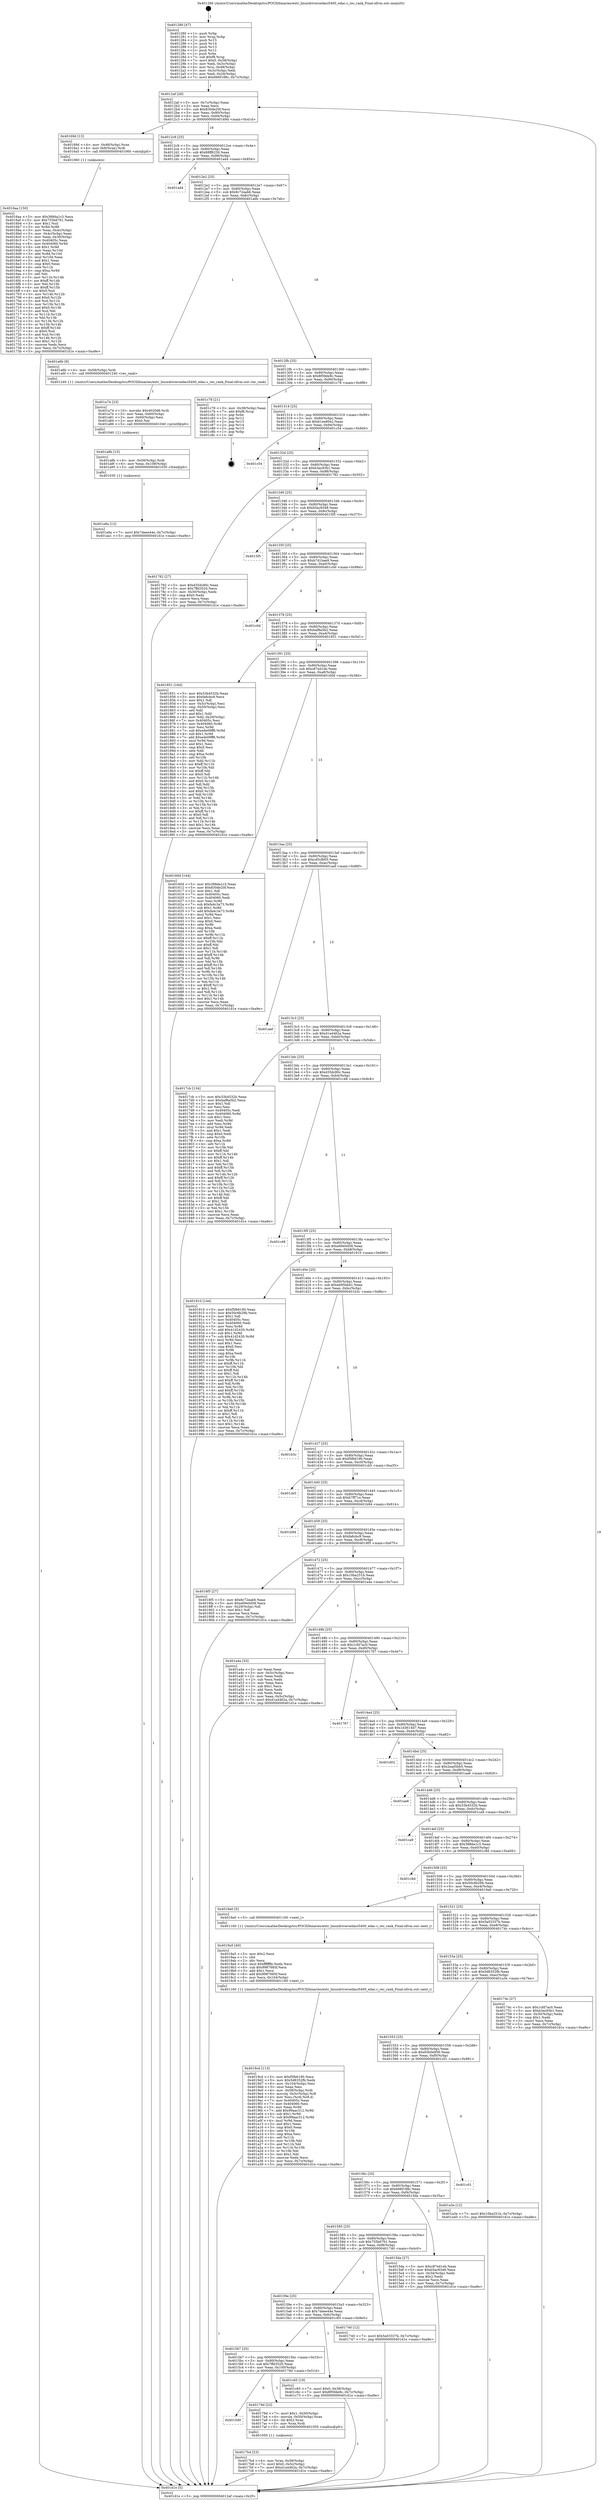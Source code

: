 digraph "0x401280" {
  label = "0x401280 (/mnt/c/Users/mathe/Desktop/tcc/POCII/binaries/extr_linuxdriversedaci5400_edac.c_rec_rank_Final-ollvm.out::main(0))"
  labelloc = "t"
  node[shape=record]

  Entry [label="",width=0.3,height=0.3,shape=circle,fillcolor=black,style=filled]
  "0x4012af" [label="{
     0x4012af [26]\l
     | [instrs]\l
     &nbsp;&nbsp;0x4012af \<+3\>: mov -0x7c(%rbp),%eax\l
     &nbsp;&nbsp;0x4012b2 \<+2\>: mov %eax,%ecx\l
     &nbsp;&nbsp;0x4012b4 \<+6\>: sub $0x830de20f,%ecx\l
     &nbsp;&nbsp;0x4012ba \<+3\>: mov %eax,-0x80(%rbp)\l
     &nbsp;&nbsp;0x4012bd \<+6\>: mov %ecx,-0x84(%rbp)\l
     &nbsp;&nbsp;0x4012c3 \<+6\>: je 000000000040169d \<main+0x41d\>\l
  }"]
  "0x40169d" [label="{
     0x40169d [13]\l
     | [instrs]\l
     &nbsp;&nbsp;0x40169d \<+4\>: mov -0x48(%rbp),%rax\l
     &nbsp;&nbsp;0x4016a1 \<+4\>: mov 0x8(%rax),%rdi\l
     &nbsp;&nbsp;0x4016a5 \<+5\>: call 0000000000401060 \<atoi@plt\>\l
     | [calls]\l
     &nbsp;&nbsp;0x401060 \{1\} (unknown)\l
  }"]
  "0x4012c9" [label="{
     0x4012c9 [25]\l
     | [instrs]\l
     &nbsp;&nbsp;0x4012c9 \<+5\>: jmp 00000000004012ce \<main+0x4e\>\l
     &nbsp;&nbsp;0x4012ce \<+3\>: mov -0x80(%rbp),%eax\l
     &nbsp;&nbsp;0x4012d1 \<+5\>: sub $0x88ff6230,%eax\l
     &nbsp;&nbsp;0x4012d6 \<+6\>: mov %eax,-0x88(%rbp)\l
     &nbsp;&nbsp;0x4012dc \<+6\>: je 0000000000401ad4 \<main+0x854\>\l
  }"]
  Exit [label="",width=0.3,height=0.3,shape=circle,fillcolor=black,style=filled,peripheries=2]
  "0x401ad4" [label="{
     0x401ad4\l
  }", style=dashed]
  "0x4012e2" [label="{
     0x4012e2 [25]\l
     | [instrs]\l
     &nbsp;&nbsp;0x4012e2 \<+5\>: jmp 00000000004012e7 \<main+0x67\>\l
     &nbsp;&nbsp;0x4012e7 \<+3\>: mov -0x80(%rbp),%eax\l
     &nbsp;&nbsp;0x4012ea \<+5\>: sub $0x8c72eab6,%eax\l
     &nbsp;&nbsp;0x4012ef \<+6\>: mov %eax,-0x8c(%rbp)\l
     &nbsp;&nbsp;0x4012f5 \<+6\>: je 0000000000401a6b \<main+0x7eb\>\l
  }"]
  "0x401a9a" [label="{
     0x401a9a [12]\l
     | [instrs]\l
     &nbsp;&nbsp;0x401a9a \<+7\>: movl $0x7deee44e,-0x7c(%rbp)\l
     &nbsp;&nbsp;0x401aa1 \<+5\>: jmp 0000000000401d1e \<main+0xa9e\>\l
  }"]
  "0x401a6b" [label="{
     0x401a6b [9]\l
     | [instrs]\l
     &nbsp;&nbsp;0x401a6b \<+4\>: mov -0x58(%rbp),%rdi\l
     &nbsp;&nbsp;0x401a6f \<+5\>: call 0000000000401240 \<rec_rank\>\l
     | [calls]\l
     &nbsp;&nbsp;0x401240 \{1\} (/mnt/c/Users/mathe/Desktop/tcc/POCII/binaries/extr_linuxdriversedaci5400_edac.c_rec_rank_Final-ollvm.out::rec_rank)\l
  }"]
  "0x4012fb" [label="{
     0x4012fb [25]\l
     | [instrs]\l
     &nbsp;&nbsp;0x4012fb \<+5\>: jmp 0000000000401300 \<main+0x80\>\l
     &nbsp;&nbsp;0x401300 \<+3\>: mov -0x80(%rbp),%eax\l
     &nbsp;&nbsp;0x401303 \<+5\>: sub $0x8f59de9c,%eax\l
     &nbsp;&nbsp;0x401308 \<+6\>: mov %eax,-0x90(%rbp)\l
     &nbsp;&nbsp;0x40130e \<+6\>: je 0000000000401c78 \<main+0x9f8\>\l
  }"]
  "0x401a8b" [label="{
     0x401a8b [15]\l
     | [instrs]\l
     &nbsp;&nbsp;0x401a8b \<+4\>: mov -0x58(%rbp),%rdi\l
     &nbsp;&nbsp;0x401a8f \<+6\>: mov %eax,-0x108(%rbp)\l
     &nbsp;&nbsp;0x401a95 \<+5\>: call 0000000000401030 \<free@plt\>\l
     | [calls]\l
     &nbsp;&nbsp;0x401030 \{1\} (unknown)\l
  }"]
  "0x401c78" [label="{
     0x401c78 [21]\l
     | [instrs]\l
     &nbsp;&nbsp;0x401c78 \<+3\>: mov -0x38(%rbp),%eax\l
     &nbsp;&nbsp;0x401c7b \<+7\>: add $0xf8,%rsp\l
     &nbsp;&nbsp;0x401c82 \<+1\>: pop %rbx\l
     &nbsp;&nbsp;0x401c83 \<+2\>: pop %r12\l
     &nbsp;&nbsp;0x401c85 \<+2\>: pop %r13\l
     &nbsp;&nbsp;0x401c87 \<+2\>: pop %r14\l
     &nbsp;&nbsp;0x401c89 \<+2\>: pop %r15\l
     &nbsp;&nbsp;0x401c8b \<+1\>: pop %rbp\l
     &nbsp;&nbsp;0x401c8c \<+1\>: ret\l
  }"]
  "0x401314" [label="{
     0x401314 [25]\l
     | [instrs]\l
     &nbsp;&nbsp;0x401314 \<+5\>: jmp 0000000000401319 \<main+0x99\>\l
     &nbsp;&nbsp;0x401319 \<+3\>: mov -0x80(%rbp),%eax\l
     &nbsp;&nbsp;0x40131c \<+5\>: sub $0xb1ee80e2,%eax\l
     &nbsp;&nbsp;0x401321 \<+6\>: mov %eax,-0x94(%rbp)\l
     &nbsp;&nbsp;0x401327 \<+6\>: je 0000000000401c54 \<main+0x9d4\>\l
  }"]
  "0x401a74" [label="{
     0x401a74 [23]\l
     | [instrs]\l
     &nbsp;&nbsp;0x401a74 \<+10\>: movabs $0x4020d6,%rdi\l
     &nbsp;&nbsp;0x401a7e \<+3\>: mov %eax,-0x60(%rbp)\l
     &nbsp;&nbsp;0x401a81 \<+3\>: mov -0x60(%rbp),%esi\l
     &nbsp;&nbsp;0x401a84 \<+2\>: mov $0x0,%al\l
     &nbsp;&nbsp;0x401a86 \<+5\>: call 0000000000401040 \<printf@plt\>\l
     | [calls]\l
     &nbsp;&nbsp;0x401040 \{1\} (unknown)\l
  }"]
  "0x401c54" [label="{
     0x401c54\l
  }", style=dashed]
  "0x40132d" [label="{
     0x40132d [25]\l
     | [instrs]\l
     &nbsp;&nbsp;0x40132d \<+5\>: jmp 0000000000401332 \<main+0xb2\>\l
     &nbsp;&nbsp;0x401332 \<+3\>: mov -0x80(%rbp),%eax\l
     &nbsp;&nbsp;0x401335 \<+5\>: sub $0xb3ac93b1,%eax\l
     &nbsp;&nbsp;0x40133a \<+6\>: mov %eax,-0x98(%rbp)\l
     &nbsp;&nbsp;0x401340 \<+6\>: je 0000000000401782 \<main+0x502\>\l
  }"]
  "0x4019cd" [label="{
     0x4019cd [113]\l
     | [instrs]\l
     &nbsp;&nbsp;0x4019cd \<+5\>: mov $0xf5fb6190,%ecx\l
     &nbsp;&nbsp;0x4019d2 \<+5\>: mov $0x5d8352fb,%edx\l
     &nbsp;&nbsp;0x4019d7 \<+6\>: mov -0x104(%rbp),%esi\l
     &nbsp;&nbsp;0x4019dd \<+3\>: imul %eax,%esi\l
     &nbsp;&nbsp;0x4019e0 \<+4\>: mov -0x58(%rbp),%rdi\l
     &nbsp;&nbsp;0x4019e4 \<+4\>: movslq -0x5c(%rbp),%r8\l
     &nbsp;&nbsp;0x4019e8 \<+4\>: mov %esi,(%rdi,%r8,4)\l
     &nbsp;&nbsp;0x4019ec \<+7\>: mov 0x40405c,%eax\l
     &nbsp;&nbsp;0x4019f3 \<+7\>: mov 0x404060,%esi\l
     &nbsp;&nbsp;0x4019fa \<+3\>: mov %eax,%r9d\l
     &nbsp;&nbsp;0x4019fd \<+7\>: add $0x99aac312,%r9d\l
     &nbsp;&nbsp;0x401a04 \<+4\>: sub $0x1,%r9d\l
     &nbsp;&nbsp;0x401a08 \<+7\>: sub $0x99aac312,%r9d\l
     &nbsp;&nbsp;0x401a0f \<+4\>: imul %r9d,%eax\l
     &nbsp;&nbsp;0x401a13 \<+3\>: and $0x1,%eax\l
     &nbsp;&nbsp;0x401a16 \<+3\>: cmp $0x0,%eax\l
     &nbsp;&nbsp;0x401a19 \<+4\>: sete %r10b\l
     &nbsp;&nbsp;0x401a1d \<+3\>: cmp $0xa,%esi\l
     &nbsp;&nbsp;0x401a20 \<+4\>: setl %r11b\l
     &nbsp;&nbsp;0x401a24 \<+3\>: mov %r10b,%bl\l
     &nbsp;&nbsp;0x401a27 \<+3\>: and %r11b,%bl\l
     &nbsp;&nbsp;0x401a2a \<+3\>: xor %r11b,%r10b\l
     &nbsp;&nbsp;0x401a2d \<+3\>: or %r10b,%bl\l
     &nbsp;&nbsp;0x401a30 \<+3\>: test $0x1,%bl\l
     &nbsp;&nbsp;0x401a33 \<+3\>: cmovne %edx,%ecx\l
     &nbsp;&nbsp;0x401a36 \<+3\>: mov %ecx,-0x7c(%rbp)\l
     &nbsp;&nbsp;0x401a39 \<+5\>: jmp 0000000000401d1e \<main+0xa9e\>\l
  }"]
  "0x401782" [label="{
     0x401782 [27]\l
     | [instrs]\l
     &nbsp;&nbsp;0x401782 \<+5\>: mov $0xd35dc80c,%eax\l
     &nbsp;&nbsp;0x401787 \<+5\>: mov $0x7ffd3520,%ecx\l
     &nbsp;&nbsp;0x40178c \<+3\>: mov -0x30(%rbp),%edx\l
     &nbsp;&nbsp;0x40178f \<+3\>: cmp $0x0,%edx\l
     &nbsp;&nbsp;0x401792 \<+3\>: cmove %ecx,%eax\l
     &nbsp;&nbsp;0x401795 \<+3\>: mov %eax,-0x7c(%rbp)\l
     &nbsp;&nbsp;0x401798 \<+5\>: jmp 0000000000401d1e \<main+0xa9e\>\l
  }"]
  "0x401346" [label="{
     0x401346 [25]\l
     | [instrs]\l
     &nbsp;&nbsp;0x401346 \<+5\>: jmp 000000000040134b \<main+0xcb\>\l
     &nbsp;&nbsp;0x40134b \<+3\>: mov -0x80(%rbp),%eax\l
     &nbsp;&nbsp;0x40134e \<+5\>: sub $0xb5ac9348,%eax\l
     &nbsp;&nbsp;0x401353 \<+6\>: mov %eax,-0x9c(%rbp)\l
     &nbsp;&nbsp;0x401359 \<+6\>: je 00000000004015f5 \<main+0x375\>\l
  }"]
  "0x4019a5" [label="{
     0x4019a5 [40]\l
     | [instrs]\l
     &nbsp;&nbsp;0x4019a5 \<+5\>: mov $0x2,%ecx\l
     &nbsp;&nbsp;0x4019aa \<+1\>: cltd\l
     &nbsp;&nbsp;0x4019ab \<+2\>: idiv %ecx\l
     &nbsp;&nbsp;0x4019ad \<+6\>: imul $0xfffffffe,%edx,%ecx\l
     &nbsp;&nbsp;0x4019b3 \<+6\>: sub $0x9987685f,%ecx\l
     &nbsp;&nbsp;0x4019b9 \<+3\>: add $0x1,%ecx\l
     &nbsp;&nbsp;0x4019bc \<+6\>: add $0x9987685f,%ecx\l
     &nbsp;&nbsp;0x4019c2 \<+6\>: mov %ecx,-0x104(%rbp)\l
     &nbsp;&nbsp;0x4019c8 \<+5\>: call 0000000000401160 \<next_i\>\l
     | [calls]\l
     &nbsp;&nbsp;0x401160 \{1\} (/mnt/c/Users/mathe/Desktop/tcc/POCII/binaries/extr_linuxdriversedaci5400_edac.c_rec_rank_Final-ollvm.out::next_i)\l
  }"]
  "0x4015f5" [label="{
     0x4015f5\l
  }", style=dashed]
  "0x40135f" [label="{
     0x40135f [25]\l
     | [instrs]\l
     &nbsp;&nbsp;0x40135f \<+5\>: jmp 0000000000401364 \<main+0xe4\>\l
     &nbsp;&nbsp;0x401364 \<+3\>: mov -0x80(%rbp),%eax\l
     &nbsp;&nbsp;0x401367 \<+5\>: sub $0xb7d1bae9,%eax\l
     &nbsp;&nbsp;0x40136c \<+6\>: mov %eax,-0xa0(%rbp)\l
     &nbsp;&nbsp;0x401372 \<+6\>: je 0000000000401c0d \<main+0x98d\>\l
  }"]
  "0x4017b4" [label="{
     0x4017b4 [23]\l
     | [instrs]\l
     &nbsp;&nbsp;0x4017b4 \<+4\>: mov %rax,-0x58(%rbp)\l
     &nbsp;&nbsp;0x4017b8 \<+7\>: movl $0x0,-0x5c(%rbp)\l
     &nbsp;&nbsp;0x4017bf \<+7\>: movl $0xd1a4462a,-0x7c(%rbp)\l
     &nbsp;&nbsp;0x4017c6 \<+5\>: jmp 0000000000401d1e \<main+0xa9e\>\l
  }"]
  "0x401c0d" [label="{
     0x401c0d\l
  }", style=dashed]
  "0x401378" [label="{
     0x401378 [25]\l
     | [instrs]\l
     &nbsp;&nbsp;0x401378 \<+5\>: jmp 000000000040137d \<main+0xfd\>\l
     &nbsp;&nbsp;0x40137d \<+3\>: mov -0x80(%rbp),%eax\l
     &nbsp;&nbsp;0x401380 \<+5\>: sub $0xbaf8a5b2,%eax\l
     &nbsp;&nbsp;0x401385 \<+6\>: mov %eax,-0xa4(%rbp)\l
     &nbsp;&nbsp;0x40138b \<+6\>: je 0000000000401851 \<main+0x5d1\>\l
  }"]
  "0x4015d0" [label="{
     0x4015d0\l
  }", style=dashed]
  "0x401851" [label="{
     0x401851 [164]\l
     | [instrs]\l
     &nbsp;&nbsp;0x401851 \<+5\>: mov $0x33b4532b,%eax\l
     &nbsp;&nbsp;0x401856 \<+5\>: mov $0xfa6cbc9,%ecx\l
     &nbsp;&nbsp;0x40185b \<+2\>: mov $0x1,%dl\l
     &nbsp;&nbsp;0x40185d \<+3\>: mov -0x5c(%rbp),%esi\l
     &nbsp;&nbsp;0x401860 \<+3\>: cmp -0x50(%rbp),%esi\l
     &nbsp;&nbsp;0x401863 \<+4\>: setl %dil\l
     &nbsp;&nbsp;0x401867 \<+4\>: and $0x1,%dil\l
     &nbsp;&nbsp;0x40186b \<+4\>: mov %dil,-0x29(%rbp)\l
     &nbsp;&nbsp;0x40186f \<+7\>: mov 0x40405c,%esi\l
     &nbsp;&nbsp;0x401876 \<+8\>: mov 0x404060,%r8d\l
     &nbsp;&nbsp;0x40187e \<+3\>: mov %esi,%r9d\l
     &nbsp;&nbsp;0x401881 \<+7\>: sub $0xede09ff6,%r9d\l
     &nbsp;&nbsp;0x401888 \<+4\>: sub $0x1,%r9d\l
     &nbsp;&nbsp;0x40188c \<+7\>: add $0xede09ff6,%r9d\l
     &nbsp;&nbsp;0x401893 \<+4\>: imul %r9d,%esi\l
     &nbsp;&nbsp;0x401897 \<+3\>: and $0x1,%esi\l
     &nbsp;&nbsp;0x40189a \<+3\>: cmp $0x0,%esi\l
     &nbsp;&nbsp;0x40189d \<+4\>: sete %dil\l
     &nbsp;&nbsp;0x4018a1 \<+4\>: cmp $0xa,%r8d\l
     &nbsp;&nbsp;0x4018a5 \<+4\>: setl %r10b\l
     &nbsp;&nbsp;0x4018a9 \<+3\>: mov %dil,%r11b\l
     &nbsp;&nbsp;0x4018ac \<+4\>: xor $0xff,%r11b\l
     &nbsp;&nbsp;0x4018b0 \<+3\>: mov %r10b,%bl\l
     &nbsp;&nbsp;0x4018b3 \<+3\>: xor $0xff,%bl\l
     &nbsp;&nbsp;0x4018b6 \<+3\>: xor $0x0,%dl\l
     &nbsp;&nbsp;0x4018b9 \<+3\>: mov %r11b,%r14b\l
     &nbsp;&nbsp;0x4018bc \<+4\>: and $0x0,%r14b\l
     &nbsp;&nbsp;0x4018c0 \<+3\>: and %dl,%dil\l
     &nbsp;&nbsp;0x4018c3 \<+3\>: mov %bl,%r15b\l
     &nbsp;&nbsp;0x4018c6 \<+4\>: and $0x0,%r15b\l
     &nbsp;&nbsp;0x4018ca \<+3\>: and %dl,%r10b\l
     &nbsp;&nbsp;0x4018cd \<+3\>: or %dil,%r14b\l
     &nbsp;&nbsp;0x4018d0 \<+3\>: or %r10b,%r15b\l
     &nbsp;&nbsp;0x4018d3 \<+3\>: xor %r15b,%r14b\l
     &nbsp;&nbsp;0x4018d6 \<+3\>: or %bl,%r11b\l
     &nbsp;&nbsp;0x4018d9 \<+4\>: xor $0xff,%r11b\l
     &nbsp;&nbsp;0x4018dd \<+3\>: or $0x0,%dl\l
     &nbsp;&nbsp;0x4018e0 \<+3\>: and %dl,%r11b\l
     &nbsp;&nbsp;0x4018e3 \<+3\>: or %r11b,%r14b\l
     &nbsp;&nbsp;0x4018e6 \<+4\>: test $0x1,%r14b\l
     &nbsp;&nbsp;0x4018ea \<+3\>: cmovne %ecx,%eax\l
     &nbsp;&nbsp;0x4018ed \<+3\>: mov %eax,-0x7c(%rbp)\l
     &nbsp;&nbsp;0x4018f0 \<+5\>: jmp 0000000000401d1e \<main+0xa9e\>\l
  }"]
  "0x401391" [label="{
     0x401391 [25]\l
     | [instrs]\l
     &nbsp;&nbsp;0x401391 \<+5\>: jmp 0000000000401396 \<main+0x116\>\l
     &nbsp;&nbsp;0x401396 \<+3\>: mov -0x80(%rbp),%eax\l
     &nbsp;&nbsp;0x401399 \<+5\>: sub $0xc87ed1eb,%eax\l
     &nbsp;&nbsp;0x40139e \<+6\>: mov %eax,-0xa8(%rbp)\l
     &nbsp;&nbsp;0x4013a4 \<+6\>: je 000000000040160d \<main+0x38d\>\l
  }"]
  "0x40179d" [label="{
     0x40179d [23]\l
     | [instrs]\l
     &nbsp;&nbsp;0x40179d \<+7\>: movl $0x1,-0x50(%rbp)\l
     &nbsp;&nbsp;0x4017a4 \<+4\>: movslq -0x50(%rbp),%rax\l
     &nbsp;&nbsp;0x4017a8 \<+4\>: shl $0x2,%rax\l
     &nbsp;&nbsp;0x4017ac \<+3\>: mov %rax,%rdi\l
     &nbsp;&nbsp;0x4017af \<+5\>: call 0000000000401050 \<malloc@plt\>\l
     | [calls]\l
     &nbsp;&nbsp;0x401050 \{1\} (unknown)\l
  }"]
  "0x40160d" [label="{
     0x40160d [144]\l
     | [instrs]\l
     &nbsp;&nbsp;0x40160d \<+5\>: mov $0x388da1c3,%eax\l
     &nbsp;&nbsp;0x401612 \<+5\>: mov $0x830de20f,%ecx\l
     &nbsp;&nbsp;0x401617 \<+2\>: mov $0x1,%dl\l
     &nbsp;&nbsp;0x401619 \<+7\>: mov 0x40405c,%esi\l
     &nbsp;&nbsp;0x401620 \<+7\>: mov 0x404060,%edi\l
     &nbsp;&nbsp;0x401627 \<+3\>: mov %esi,%r8d\l
     &nbsp;&nbsp;0x40162a \<+7\>: sub $0xfa4c3a73,%r8d\l
     &nbsp;&nbsp;0x401631 \<+4\>: sub $0x1,%r8d\l
     &nbsp;&nbsp;0x401635 \<+7\>: add $0xfa4c3a73,%r8d\l
     &nbsp;&nbsp;0x40163c \<+4\>: imul %r8d,%esi\l
     &nbsp;&nbsp;0x401640 \<+3\>: and $0x1,%esi\l
     &nbsp;&nbsp;0x401643 \<+3\>: cmp $0x0,%esi\l
     &nbsp;&nbsp;0x401646 \<+4\>: sete %r9b\l
     &nbsp;&nbsp;0x40164a \<+3\>: cmp $0xa,%edi\l
     &nbsp;&nbsp;0x40164d \<+4\>: setl %r10b\l
     &nbsp;&nbsp;0x401651 \<+3\>: mov %r9b,%r11b\l
     &nbsp;&nbsp;0x401654 \<+4\>: xor $0xff,%r11b\l
     &nbsp;&nbsp;0x401658 \<+3\>: mov %r10b,%bl\l
     &nbsp;&nbsp;0x40165b \<+3\>: xor $0xff,%bl\l
     &nbsp;&nbsp;0x40165e \<+3\>: xor $0x1,%dl\l
     &nbsp;&nbsp;0x401661 \<+3\>: mov %r11b,%r14b\l
     &nbsp;&nbsp;0x401664 \<+4\>: and $0xff,%r14b\l
     &nbsp;&nbsp;0x401668 \<+3\>: and %dl,%r9b\l
     &nbsp;&nbsp;0x40166b \<+3\>: mov %bl,%r15b\l
     &nbsp;&nbsp;0x40166e \<+4\>: and $0xff,%r15b\l
     &nbsp;&nbsp;0x401672 \<+3\>: and %dl,%r10b\l
     &nbsp;&nbsp;0x401675 \<+3\>: or %r9b,%r14b\l
     &nbsp;&nbsp;0x401678 \<+3\>: or %r10b,%r15b\l
     &nbsp;&nbsp;0x40167b \<+3\>: xor %r15b,%r14b\l
     &nbsp;&nbsp;0x40167e \<+3\>: or %bl,%r11b\l
     &nbsp;&nbsp;0x401681 \<+4\>: xor $0xff,%r11b\l
     &nbsp;&nbsp;0x401685 \<+3\>: or $0x1,%dl\l
     &nbsp;&nbsp;0x401688 \<+3\>: and %dl,%r11b\l
     &nbsp;&nbsp;0x40168b \<+3\>: or %r11b,%r14b\l
     &nbsp;&nbsp;0x40168e \<+4\>: test $0x1,%r14b\l
     &nbsp;&nbsp;0x401692 \<+3\>: cmovne %ecx,%eax\l
     &nbsp;&nbsp;0x401695 \<+3\>: mov %eax,-0x7c(%rbp)\l
     &nbsp;&nbsp;0x401698 \<+5\>: jmp 0000000000401d1e \<main+0xa9e\>\l
  }"]
  "0x4013aa" [label="{
     0x4013aa [25]\l
     | [instrs]\l
     &nbsp;&nbsp;0x4013aa \<+5\>: jmp 00000000004013af \<main+0x12f\>\l
     &nbsp;&nbsp;0x4013af \<+3\>: mov -0x80(%rbp),%eax\l
     &nbsp;&nbsp;0x4013b2 \<+5\>: sub $0xcd5cfb05,%eax\l
     &nbsp;&nbsp;0x4013b7 \<+6\>: mov %eax,-0xac(%rbp)\l
     &nbsp;&nbsp;0x4013bd \<+6\>: je 0000000000401aef \<main+0x86f\>\l
  }"]
  "0x4015b7" [label="{
     0x4015b7 [25]\l
     | [instrs]\l
     &nbsp;&nbsp;0x4015b7 \<+5\>: jmp 00000000004015bc \<main+0x33c\>\l
     &nbsp;&nbsp;0x4015bc \<+3\>: mov -0x80(%rbp),%eax\l
     &nbsp;&nbsp;0x4015bf \<+5\>: sub $0x7ffd3520,%eax\l
     &nbsp;&nbsp;0x4015c4 \<+6\>: mov %eax,-0x100(%rbp)\l
     &nbsp;&nbsp;0x4015ca \<+6\>: je 000000000040179d \<main+0x51d\>\l
  }"]
  "0x401aef" [label="{
     0x401aef\l
  }", style=dashed]
  "0x4013c3" [label="{
     0x4013c3 [25]\l
     | [instrs]\l
     &nbsp;&nbsp;0x4013c3 \<+5\>: jmp 00000000004013c8 \<main+0x148\>\l
     &nbsp;&nbsp;0x4013c8 \<+3\>: mov -0x80(%rbp),%eax\l
     &nbsp;&nbsp;0x4013cb \<+5\>: sub $0xd1a4462a,%eax\l
     &nbsp;&nbsp;0x4013d0 \<+6\>: mov %eax,-0xb0(%rbp)\l
     &nbsp;&nbsp;0x4013d6 \<+6\>: je 00000000004017cb \<main+0x54b\>\l
  }"]
  "0x401c65" [label="{
     0x401c65 [19]\l
     | [instrs]\l
     &nbsp;&nbsp;0x401c65 \<+7\>: movl $0x0,-0x38(%rbp)\l
     &nbsp;&nbsp;0x401c6c \<+7\>: movl $0x8f59de9c,-0x7c(%rbp)\l
     &nbsp;&nbsp;0x401c73 \<+5\>: jmp 0000000000401d1e \<main+0xa9e\>\l
  }"]
  "0x4017cb" [label="{
     0x4017cb [134]\l
     | [instrs]\l
     &nbsp;&nbsp;0x4017cb \<+5\>: mov $0x33b4532b,%eax\l
     &nbsp;&nbsp;0x4017d0 \<+5\>: mov $0xbaf8a5b2,%ecx\l
     &nbsp;&nbsp;0x4017d5 \<+2\>: mov $0x1,%dl\l
     &nbsp;&nbsp;0x4017d7 \<+2\>: xor %esi,%esi\l
     &nbsp;&nbsp;0x4017d9 \<+7\>: mov 0x40405c,%edi\l
     &nbsp;&nbsp;0x4017e0 \<+8\>: mov 0x404060,%r8d\l
     &nbsp;&nbsp;0x4017e8 \<+3\>: sub $0x1,%esi\l
     &nbsp;&nbsp;0x4017eb \<+3\>: mov %edi,%r9d\l
     &nbsp;&nbsp;0x4017ee \<+3\>: add %esi,%r9d\l
     &nbsp;&nbsp;0x4017f1 \<+4\>: imul %r9d,%edi\l
     &nbsp;&nbsp;0x4017f5 \<+3\>: and $0x1,%edi\l
     &nbsp;&nbsp;0x4017f8 \<+3\>: cmp $0x0,%edi\l
     &nbsp;&nbsp;0x4017fb \<+4\>: sete %r10b\l
     &nbsp;&nbsp;0x4017ff \<+4\>: cmp $0xa,%r8d\l
     &nbsp;&nbsp;0x401803 \<+4\>: setl %r11b\l
     &nbsp;&nbsp;0x401807 \<+3\>: mov %r10b,%bl\l
     &nbsp;&nbsp;0x40180a \<+3\>: xor $0xff,%bl\l
     &nbsp;&nbsp;0x40180d \<+3\>: mov %r11b,%r14b\l
     &nbsp;&nbsp;0x401810 \<+4\>: xor $0xff,%r14b\l
     &nbsp;&nbsp;0x401814 \<+3\>: xor $0x1,%dl\l
     &nbsp;&nbsp;0x401817 \<+3\>: mov %bl,%r15b\l
     &nbsp;&nbsp;0x40181a \<+4\>: and $0xff,%r15b\l
     &nbsp;&nbsp;0x40181e \<+3\>: and %dl,%r10b\l
     &nbsp;&nbsp;0x401821 \<+3\>: mov %r14b,%r12b\l
     &nbsp;&nbsp;0x401824 \<+4\>: and $0xff,%r12b\l
     &nbsp;&nbsp;0x401828 \<+3\>: and %dl,%r11b\l
     &nbsp;&nbsp;0x40182b \<+3\>: or %r10b,%r15b\l
     &nbsp;&nbsp;0x40182e \<+3\>: or %r11b,%r12b\l
     &nbsp;&nbsp;0x401831 \<+3\>: xor %r12b,%r15b\l
     &nbsp;&nbsp;0x401834 \<+3\>: or %r14b,%bl\l
     &nbsp;&nbsp;0x401837 \<+3\>: xor $0xff,%bl\l
     &nbsp;&nbsp;0x40183a \<+3\>: or $0x1,%dl\l
     &nbsp;&nbsp;0x40183d \<+2\>: and %dl,%bl\l
     &nbsp;&nbsp;0x40183f \<+3\>: or %bl,%r15b\l
     &nbsp;&nbsp;0x401842 \<+4\>: test $0x1,%r15b\l
     &nbsp;&nbsp;0x401846 \<+3\>: cmovne %ecx,%eax\l
     &nbsp;&nbsp;0x401849 \<+3\>: mov %eax,-0x7c(%rbp)\l
     &nbsp;&nbsp;0x40184c \<+5\>: jmp 0000000000401d1e \<main+0xa9e\>\l
  }"]
  "0x4013dc" [label="{
     0x4013dc [25]\l
     | [instrs]\l
     &nbsp;&nbsp;0x4013dc \<+5\>: jmp 00000000004013e1 \<main+0x161\>\l
     &nbsp;&nbsp;0x4013e1 \<+3\>: mov -0x80(%rbp),%eax\l
     &nbsp;&nbsp;0x4013e4 \<+5\>: sub $0xd35dc80c,%eax\l
     &nbsp;&nbsp;0x4013e9 \<+6\>: mov %eax,-0xb4(%rbp)\l
     &nbsp;&nbsp;0x4013ef \<+6\>: je 0000000000401c48 \<main+0x9c8\>\l
  }"]
  "0x40159e" [label="{
     0x40159e [25]\l
     | [instrs]\l
     &nbsp;&nbsp;0x40159e \<+5\>: jmp 00000000004015a3 \<main+0x323\>\l
     &nbsp;&nbsp;0x4015a3 \<+3\>: mov -0x80(%rbp),%eax\l
     &nbsp;&nbsp;0x4015a6 \<+5\>: sub $0x7deee44e,%eax\l
     &nbsp;&nbsp;0x4015ab \<+6\>: mov %eax,-0xfc(%rbp)\l
     &nbsp;&nbsp;0x4015b1 \<+6\>: je 0000000000401c65 \<main+0x9e5\>\l
  }"]
  "0x401c48" [label="{
     0x401c48\l
  }", style=dashed]
  "0x4013f5" [label="{
     0x4013f5 [25]\l
     | [instrs]\l
     &nbsp;&nbsp;0x4013f5 \<+5\>: jmp 00000000004013fa \<main+0x17a\>\l
     &nbsp;&nbsp;0x4013fa \<+3\>: mov -0x80(%rbp),%eax\l
     &nbsp;&nbsp;0x4013fd \<+5\>: sub $0xe69e0d58,%eax\l
     &nbsp;&nbsp;0x401402 \<+6\>: mov %eax,-0xb8(%rbp)\l
     &nbsp;&nbsp;0x401408 \<+6\>: je 0000000000401910 \<main+0x690\>\l
  }"]
  "0x401740" [label="{
     0x401740 [12]\l
     | [instrs]\l
     &nbsp;&nbsp;0x401740 \<+7\>: movl $0x5a03337b,-0x7c(%rbp)\l
     &nbsp;&nbsp;0x401747 \<+5\>: jmp 0000000000401d1e \<main+0xa9e\>\l
  }"]
  "0x401910" [label="{
     0x401910 [144]\l
     | [instrs]\l
     &nbsp;&nbsp;0x401910 \<+5\>: mov $0xf5fb6190,%eax\l
     &nbsp;&nbsp;0x401915 \<+5\>: mov $0x50c6b29b,%ecx\l
     &nbsp;&nbsp;0x40191a \<+2\>: mov $0x1,%dl\l
     &nbsp;&nbsp;0x40191c \<+7\>: mov 0x40405c,%esi\l
     &nbsp;&nbsp;0x401923 \<+7\>: mov 0x404060,%edi\l
     &nbsp;&nbsp;0x40192a \<+3\>: mov %esi,%r8d\l
     &nbsp;&nbsp;0x40192d \<+7\>: add $0x41d2430,%r8d\l
     &nbsp;&nbsp;0x401934 \<+4\>: sub $0x1,%r8d\l
     &nbsp;&nbsp;0x401938 \<+7\>: sub $0x41d2430,%r8d\l
     &nbsp;&nbsp;0x40193f \<+4\>: imul %r8d,%esi\l
     &nbsp;&nbsp;0x401943 \<+3\>: and $0x1,%esi\l
     &nbsp;&nbsp;0x401946 \<+3\>: cmp $0x0,%esi\l
     &nbsp;&nbsp;0x401949 \<+4\>: sete %r9b\l
     &nbsp;&nbsp;0x40194d \<+3\>: cmp $0xa,%edi\l
     &nbsp;&nbsp;0x401950 \<+4\>: setl %r10b\l
     &nbsp;&nbsp;0x401954 \<+3\>: mov %r9b,%r11b\l
     &nbsp;&nbsp;0x401957 \<+4\>: xor $0xff,%r11b\l
     &nbsp;&nbsp;0x40195b \<+3\>: mov %r10b,%bl\l
     &nbsp;&nbsp;0x40195e \<+3\>: xor $0xff,%bl\l
     &nbsp;&nbsp;0x401961 \<+3\>: xor $0x1,%dl\l
     &nbsp;&nbsp;0x401964 \<+3\>: mov %r11b,%r14b\l
     &nbsp;&nbsp;0x401967 \<+4\>: and $0xff,%r14b\l
     &nbsp;&nbsp;0x40196b \<+3\>: and %dl,%r9b\l
     &nbsp;&nbsp;0x40196e \<+3\>: mov %bl,%r15b\l
     &nbsp;&nbsp;0x401971 \<+4\>: and $0xff,%r15b\l
     &nbsp;&nbsp;0x401975 \<+3\>: and %dl,%r10b\l
     &nbsp;&nbsp;0x401978 \<+3\>: or %r9b,%r14b\l
     &nbsp;&nbsp;0x40197b \<+3\>: or %r10b,%r15b\l
     &nbsp;&nbsp;0x40197e \<+3\>: xor %r15b,%r14b\l
     &nbsp;&nbsp;0x401981 \<+3\>: or %bl,%r11b\l
     &nbsp;&nbsp;0x401984 \<+4\>: xor $0xff,%r11b\l
     &nbsp;&nbsp;0x401988 \<+3\>: or $0x1,%dl\l
     &nbsp;&nbsp;0x40198b \<+3\>: and %dl,%r11b\l
     &nbsp;&nbsp;0x40198e \<+3\>: or %r11b,%r14b\l
     &nbsp;&nbsp;0x401991 \<+4\>: test $0x1,%r14b\l
     &nbsp;&nbsp;0x401995 \<+3\>: cmovne %ecx,%eax\l
     &nbsp;&nbsp;0x401998 \<+3\>: mov %eax,-0x7c(%rbp)\l
     &nbsp;&nbsp;0x40199b \<+5\>: jmp 0000000000401d1e \<main+0xa9e\>\l
  }"]
  "0x40140e" [label="{
     0x40140e [25]\l
     | [instrs]\l
     &nbsp;&nbsp;0x40140e \<+5\>: jmp 0000000000401413 \<main+0x193\>\l
     &nbsp;&nbsp;0x401413 \<+3\>: mov -0x80(%rbp),%eax\l
     &nbsp;&nbsp;0x401416 \<+5\>: sub $0xeb95bb41,%eax\l
     &nbsp;&nbsp;0x40141b \<+6\>: mov %eax,-0xbc(%rbp)\l
     &nbsp;&nbsp;0x401421 \<+6\>: je 0000000000401b3c \<main+0x8bc\>\l
  }"]
  "0x4016aa" [label="{
     0x4016aa [150]\l
     | [instrs]\l
     &nbsp;&nbsp;0x4016aa \<+5\>: mov $0x388da1c3,%ecx\l
     &nbsp;&nbsp;0x4016af \<+5\>: mov $0x755b6761,%edx\l
     &nbsp;&nbsp;0x4016b4 \<+3\>: mov $0x1,%sil\l
     &nbsp;&nbsp;0x4016b7 \<+3\>: xor %r8d,%r8d\l
     &nbsp;&nbsp;0x4016ba \<+3\>: mov %eax,-0x4c(%rbp)\l
     &nbsp;&nbsp;0x4016bd \<+3\>: mov -0x4c(%rbp),%eax\l
     &nbsp;&nbsp;0x4016c0 \<+3\>: mov %eax,-0x30(%rbp)\l
     &nbsp;&nbsp;0x4016c3 \<+7\>: mov 0x40405c,%eax\l
     &nbsp;&nbsp;0x4016ca \<+8\>: mov 0x404060,%r9d\l
     &nbsp;&nbsp;0x4016d2 \<+4\>: sub $0x1,%r8d\l
     &nbsp;&nbsp;0x4016d6 \<+3\>: mov %eax,%r10d\l
     &nbsp;&nbsp;0x4016d9 \<+3\>: add %r8d,%r10d\l
     &nbsp;&nbsp;0x4016dc \<+4\>: imul %r10d,%eax\l
     &nbsp;&nbsp;0x4016e0 \<+3\>: and $0x1,%eax\l
     &nbsp;&nbsp;0x4016e3 \<+3\>: cmp $0x0,%eax\l
     &nbsp;&nbsp;0x4016e6 \<+4\>: sete %r11b\l
     &nbsp;&nbsp;0x4016ea \<+4\>: cmp $0xa,%r9d\l
     &nbsp;&nbsp;0x4016ee \<+3\>: setl %bl\l
     &nbsp;&nbsp;0x4016f1 \<+3\>: mov %r11b,%r14b\l
     &nbsp;&nbsp;0x4016f4 \<+4\>: xor $0xff,%r14b\l
     &nbsp;&nbsp;0x4016f8 \<+3\>: mov %bl,%r15b\l
     &nbsp;&nbsp;0x4016fb \<+4\>: xor $0xff,%r15b\l
     &nbsp;&nbsp;0x4016ff \<+4\>: xor $0x0,%sil\l
     &nbsp;&nbsp;0x401703 \<+3\>: mov %r14b,%r12b\l
     &nbsp;&nbsp;0x401706 \<+4\>: and $0x0,%r12b\l
     &nbsp;&nbsp;0x40170a \<+3\>: and %sil,%r11b\l
     &nbsp;&nbsp;0x40170d \<+3\>: mov %r15b,%r13b\l
     &nbsp;&nbsp;0x401710 \<+4\>: and $0x0,%r13b\l
     &nbsp;&nbsp;0x401714 \<+3\>: and %sil,%bl\l
     &nbsp;&nbsp;0x401717 \<+3\>: or %r11b,%r12b\l
     &nbsp;&nbsp;0x40171a \<+3\>: or %bl,%r13b\l
     &nbsp;&nbsp;0x40171d \<+3\>: xor %r13b,%r12b\l
     &nbsp;&nbsp;0x401720 \<+3\>: or %r15b,%r14b\l
     &nbsp;&nbsp;0x401723 \<+4\>: xor $0xff,%r14b\l
     &nbsp;&nbsp;0x401727 \<+4\>: or $0x0,%sil\l
     &nbsp;&nbsp;0x40172b \<+3\>: and %sil,%r14b\l
     &nbsp;&nbsp;0x40172e \<+3\>: or %r14b,%r12b\l
     &nbsp;&nbsp;0x401731 \<+4\>: test $0x1,%r12b\l
     &nbsp;&nbsp;0x401735 \<+3\>: cmovne %edx,%ecx\l
     &nbsp;&nbsp;0x401738 \<+3\>: mov %ecx,-0x7c(%rbp)\l
     &nbsp;&nbsp;0x40173b \<+5\>: jmp 0000000000401d1e \<main+0xa9e\>\l
  }"]
  "0x401b3c" [label="{
     0x401b3c\l
  }", style=dashed]
  "0x401427" [label="{
     0x401427 [25]\l
     | [instrs]\l
     &nbsp;&nbsp;0x401427 \<+5\>: jmp 000000000040142c \<main+0x1ac\>\l
     &nbsp;&nbsp;0x40142c \<+3\>: mov -0x80(%rbp),%eax\l
     &nbsp;&nbsp;0x40142f \<+5\>: sub $0xf5fb6190,%eax\l
     &nbsp;&nbsp;0x401434 \<+6\>: mov %eax,-0xc0(%rbp)\l
     &nbsp;&nbsp;0x40143a \<+6\>: je 0000000000401cb5 \<main+0xa35\>\l
  }"]
  "0x401280" [label="{
     0x401280 [47]\l
     | [instrs]\l
     &nbsp;&nbsp;0x401280 \<+1\>: push %rbp\l
     &nbsp;&nbsp;0x401281 \<+3\>: mov %rsp,%rbp\l
     &nbsp;&nbsp;0x401284 \<+2\>: push %r15\l
     &nbsp;&nbsp;0x401286 \<+2\>: push %r14\l
     &nbsp;&nbsp;0x401288 \<+2\>: push %r13\l
     &nbsp;&nbsp;0x40128a \<+2\>: push %r12\l
     &nbsp;&nbsp;0x40128c \<+1\>: push %rbx\l
     &nbsp;&nbsp;0x40128d \<+7\>: sub $0xf8,%rsp\l
     &nbsp;&nbsp;0x401294 \<+7\>: movl $0x0,-0x38(%rbp)\l
     &nbsp;&nbsp;0x40129b \<+3\>: mov %edi,-0x3c(%rbp)\l
     &nbsp;&nbsp;0x40129e \<+4\>: mov %rsi,-0x48(%rbp)\l
     &nbsp;&nbsp;0x4012a2 \<+3\>: mov -0x3c(%rbp),%edi\l
     &nbsp;&nbsp;0x4012a5 \<+3\>: mov %edi,-0x34(%rbp)\l
     &nbsp;&nbsp;0x4012a8 \<+7\>: movl $0x666f188c,-0x7c(%rbp)\l
  }"]
  "0x401cb5" [label="{
     0x401cb5\l
  }", style=dashed]
  "0x401440" [label="{
     0x401440 [25]\l
     | [instrs]\l
     &nbsp;&nbsp;0x401440 \<+5\>: jmp 0000000000401445 \<main+0x1c5\>\l
     &nbsp;&nbsp;0x401445 \<+3\>: mov -0x80(%rbp),%eax\l
     &nbsp;&nbsp;0x401448 \<+5\>: sub $0xb7ff71e,%eax\l
     &nbsp;&nbsp;0x40144d \<+6\>: mov %eax,-0xc4(%rbp)\l
     &nbsp;&nbsp;0x401453 \<+6\>: je 0000000000401b94 \<main+0x914\>\l
  }"]
  "0x401d1e" [label="{
     0x401d1e [5]\l
     | [instrs]\l
     &nbsp;&nbsp;0x401d1e \<+5\>: jmp 00000000004012af \<main+0x2f\>\l
  }"]
  "0x401b94" [label="{
     0x401b94\l
  }", style=dashed]
  "0x401459" [label="{
     0x401459 [25]\l
     | [instrs]\l
     &nbsp;&nbsp;0x401459 \<+5\>: jmp 000000000040145e \<main+0x1de\>\l
     &nbsp;&nbsp;0x40145e \<+3\>: mov -0x80(%rbp),%eax\l
     &nbsp;&nbsp;0x401461 \<+5\>: sub $0xfa6cbc9,%eax\l
     &nbsp;&nbsp;0x401466 \<+6\>: mov %eax,-0xc8(%rbp)\l
     &nbsp;&nbsp;0x40146c \<+6\>: je 00000000004018f5 \<main+0x675\>\l
  }"]
  "0x401585" [label="{
     0x401585 [25]\l
     | [instrs]\l
     &nbsp;&nbsp;0x401585 \<+5\>: jmp 000000000040158a \<main+0x30a\>\l
     &nbsp;&nbsp;0x40158a \<+3\>: mov -0x80(%rbp),%eax\l
     &nbsp;&nbsp;0x40158d \<+5\>: sub $0x755b6761,%eax\l
     &nbsp;&nbsp;0x401592 \<+6\>: mov %eax,-0xf8(%rbp)\l
     &nbsp;&nbsp;0x401598 \<+6\>: je 0000000000401740 \<main+0x4c0\>\l
  }"]
  "0x4018f5" [label="{
     0x4018f5 [27]\l
     | [instrs]\l
     &nbsp;&nbsp;0x4018f5 \<+5\>: mov $0x8c72eab6,%eax\l
     &nbsp;&nbsp;0x4018fa \<+5\>: mov $0xe69e0d58,%ecx\l
     &nbsp;&nbsp;0x4018ff \<+3\>: mov -0x29(%rbp),%dl\l
     &nbsp;&nbsp;0x401902 \<+3\>: test $0x1,%dl\l
     &nbsp;&nbsp;0x401905 \<+3\>: cmovne %ecx,%eax\l
     &nbsp;&nbsp;0x401908 \<+3\>: mov %eax,-0x7c(%rbp)\l
     &nbsp;&nbsp;0x40190b \<+5\>: jmp 0000000000401d1e \<main+0xa9e\>\l
  }"]
  "0x401472" [label="{
     0x401472 [25]\l
     | [instrs]\l
     &nbsp;&nbsp;0x401472 \<+5\>: jmp 0000000000401477 \<main+0x1f7\>\l
     &nbsp;&nbsp;0x401477 \<+3\>: mov -0x80(%rbp),%eax\l
     &nbsp;&nbsp;0x40147a \<+5\>: sub $0x10ba251b,%eax\l
     &nbsp;&nbsp;0x40147f \<+6\>: mov %eax,-0xcc(%rbp)\l
     &nbsp;&nbsp;0x401485 \<+6\>: je 0000000000401a4a \<main+0x7ca\>\l
  }"]
  "0x4015da" [label="{
     0x4015da [27]\l
     | [instrs]\l
     &nbsp;&nbsp;0x4015da \<+5\>: mov $0xc87ed1eb,%eax\l
     &nbsp;&nbsp;0x4015df \<+5\>: mov $0xb5ac9348,%ecx\l
     &nbsp;&nbsp;0x4015e4 \<+3\>: mov -0x34(%rbp),%edx\l
     &nbsp;&nbsp;0x4015e7 \<+3\>: cmp $0x2,%edx\l
     &nbsp;&nbsp;0x4015ea \<+3\>: cmovne %ecx,%eax\l
     &nbsp;&nbsp;0x4015ed \<+3\>: mov %eax,-0x7c(%rbp)\l
     &nbsp;&nbsp;0x4015f0 \<+5\>: jmp 0000000000401d1e \<main+0xa9e\>\l
  }"]
  "0x401a4a" [label="{
     0x401a4a [33]\l
     | [instrs]\l
     &nbsp;&nbsp;0x401a4a \<+2\>: xor %eax,%eax\l
     &nbsp;&nbsp;0x401a4c \<+3\>: mov -0x5c(%rbp),%ecx\l
     &nbsp;&nbsp;0x401a4f \<+2\>: mov %eax,%edx\l
     &nbsp;&nbsp;0x401a51 \<+2\>: sub %ecx,%edx\l
     &nbsp;&nbsp;0x401a53 \<+2\>: mov %eax,%ecx\l
     &nbsp;&nbsp;0x401a55 \<+3\>: sub $0x1,%ecx\l
     &nbsp;&nbsp;0x401a58 \<+2\>: add %ecx,%edx\l
     &nbsp;&nbsp;0x401a5a \<+2\>: sub %edx,%eax\l
     &nbsp;&nbsp;0x401a5c \<+3\>: mov %eax,-0x5c(%rbp)\l
     &nbsp;&nbsp;0x401a5f \<+7\>: movl $0xd1a4462a,-0x7c(%rbp)\l
     &nbsp;&nbsp;0x401a66 \<+5\>: jmp 0000000000401d1e \<main+0xa9e\>\l
  }"]
  "0x40148b" [label="{
     0x40148b [25]\l
     | [instrs]\l
     &nbsp;&nbsp;0x40148b \<+5\>: jmp 0000000000401490 \<main+0x210\>\l
     &nbsp;&nbsp;0x401490 \<+3\>: mov -0x80(%rbp),%eax\l
     &nbsp;&nbsp;0x401493 \<+5\>: sub $0x1cfd7ac0,%eax\l
     &nbsp;&nbsp;0x401498 \<+6\>: mov %eax,-0xd0(%rbp)\l
     &nbsp;&nbsp;0x40149e \<+6\>: je 0000000000401767 \<main+0x4e7\>\l
  }"]
  "0x40156c" [label="{
     0x40156c [25]\l
     | [instrs]\l
     &nbsp;&nbsp;0x40156c \<+5\>: jmp 0000000000401571 \<main+0x2f1\>\l
     &nbsp;&nbsp;0x401571 \<+3\>: mov -0x80(%rbp),%eax\l
     &nbsp;&nbsp;0x401574 \<+5\>: sub $0x666f188c,%eax\l
     &nbsp;&nbsp;0x401579 \<+6\>: mov %eax,-0xf4(%rbp)\l
     &nbsp;&nbsp;0x40157f \<+6\>: je 00000000004015da \<main+0x35a\>\l
  }"]
  "0x401767" [label="{
     0x401767\l
  }", style=dashed]
  "0x4014a4" [label="{
     0x4014a4 [25]\l
     | [instrs]\l
     &nbsp;&nbsp;0x4014a4 \<+5\>: jmp 00000000004014a9 \<main+0x229\>\l
     &nbsp;&nbsp;0x4014a9 \<+3\>: mov -0x80(%rbp),%eax\l
     &nbsp;&nbsp;0x4014ac \<+5\>: sub $0x1d3614d7,%eax\l
     &nbsp;&nbsp;0x4014b1 \<+6\>: mov %eax,-0xd4(%rbp)\l
     &nbsp;&nbsp;0x4014b7 \<+6\>: je 0000000000401d02 \<main+0xa82\>\l
  }"]
  "0x401c01" [label="{
     0x401c01\l
  }", style=dashed]
  "0x401d02" [label="{
     0x401d02\l
  }", style=dashed]
  "0x4014bd" [label="{
     0x4014bd [25]\l
     | [instrs]\l
     &nbsp;&nbsp;0x4014bd \<+5\>: jmp 00000000004014c2 \<main+0x242\>\l
     &nbsp;&nbsp;0x4014c2 \<+3\>: mov -0x80(%rbp),%eax\l
     &nbsp;&nbsp;0x4014c5 \<+5\>: sub $0x2ead5bb5,%eax\l
     &nbsp;&nbsp;0x4014ca \<+6\>: mov %eax,-0xd8(%rbp)\l
     &nbsp;&nbsp;0x4014d0 \<+6\>: je 0000000000401aa6 \<main+0x826\>\l
  }"]
  "0x401553" [label="{
     0x401553 [25]\l
     | [instrs]\l
     &nbsp;&nbsp;0x401553 \<+5\>: jmp 0000000000401558 \<main+0x2d8\>\l
     &nbsp;&nbsp;0x401558 \<+3\>: mov -0x80(%rbp),%eax\l
     &nbsp;&nbsp;0x40155b \<+5\>: sub $0x65b0e956,%eax\l
     &nbsp;&nbsp;0x401560 \<+6\>: mov %eax,-0xf0(%rbp)\l
     &nbsp;&nbsp;0x401566 \<+6\>: je 0000000000401c01 \<main+0x981\>\l
  }"]
  "0x401aa6" [label="{
     0x401aa6\l
  }", style=dashed]
  "0x4014d6" [label="{
     0x4014d6 [25]\l
     | [instrs]\l
     &nbsp;&nbsp;0x4014d6 \<+5\>: jmp 00000000004014db \<main+0x25b\>\l
     &nbsp;&nbsp;0x4014db \<+3\>: mov -0x80(%rbp),%eax\l
     &nbsp;&nbsp;0x4014de \<+5\>: sub $0x33b4532b,%eax\l
     &nbsp;&nbsp;0x4014e3 \<+6\>: mov %eax,-0xdc(%rbp)\l
     &nbsp;&nbsp;0x4014e9 \<+6\>: je 0000000000401ca9 \<main+0xa29\>\l
  }"]
  "0x401a3e" [label="{
     0x401a3e [12]\l
     | [instrs]\l
     &nbsp;&nbsp;0x401a3e \<+7\>: movl $0x10ba251b,-0x7c(%rbp)\l
     &nbsp;&nbsp;0x401a45 \<+5\>: jmp 0000000000401d1e \<main+0xa9e\>\l
  }"]
  "0x401ca9" [label="{
     0x401ca9\l
  }", style=dashed]
  "0x4014ef" [label="{
     0x4014ef [25]\l
     | [instrs]\l
     &nbsp;&nbsp;0x4014ef \<+5\>: jmp 00000000004014f4 \<main+0x274\>\l
     &nbsp;&nbsp;0x4014f4 \<+3\>: mov -0x80(%rbp),%eax\l
     &nbsp;&nbsp;0x4014f7 \<+5\>: sub $0x388da1c3,%eax\l
     &nbsp;&nbsp;0x4014fc \<+6\>: mov %eax,-0xe0(%rbp)\l
     &nbsp;&nbsp;0x401502 \<+6\>: je 0000000000401c8d \<main+0xa0d\>\l
  }"]
  "0x40153a" [label="{
     0x40153a [25]\l
     | [instrs]\l
     &nbsp;&nbsp;0x40153a \<+5\>: jmp 000000000040153f \<main+0x2bf\>\l
     &nbsp;&nbsp;0x40153f \<+3\>: mov -0x80(%rbp),%eax\l
     &nbsp;&nbsp;0x401542 \<+5\>: sub $0x5d8352fb,%eax\l
     &nbsp;&nbsp;0x401547 \<+6\>: mov %eax,-0xec(%rbp)\l
     &nbsp;&nbsp;0x40154d \<+6\>: je 0000000000401a3e \<main+0x7be\>\l
  }"]
  "0x401c8d" [label="{
     0x401c8d\l
  }", style=dashed]
  "0x401508" [label="{
     0x401508 [25]\l
     | [instrs]\l
     &nbsp;&nbsp;0x401508 \<+5\>: jmp 000000000040150d \<main+0x28d\>\l
     &nbsp;&nbsp;0x40150d \<+3\>: mov -0x80(%rbp),%eax\l
     &nbsp;&nbsp;0x401510 \<+5\>: sub $0x50c6b29b,%eax\l
     &nbsp;&nbsp;0x401515 \<+6\>: mov %eax,-0xe4(%rbp)\l
     &nbsp;&nbsp;0x40151b \<+6\>: je 00000000004019a0 \<main+0x720\>\l
  }"]
  "0x40174c" [label="{
     0x40174c [27]\l
     | [instrs]\l
     &nbsp;&nbsp;0x40174c \<+5\>: mov $0x1cfd7ac0,%eax\l
     &nbsp;&nbsp;0x401751 \<+5\>: mov $0xb3ac93b1,%ecx\l
     &nbsp;&nbsp;0x401756 \<+3\>: mov -0x30(%rbp),%edx\l
     &nbsp;&nbsp;0x401759 \<+3\>: cmp $0x1,%edx\l
     &nbsp;&nbsp;0x40175c \<+3\>: cmovl %ecx,%eax\l
     &nbsp;&nbsp;0x40175f \<+3\>: mov %eax,-0x7c(%rbp)\l
     &nbsp;&nbsp;0x401762 \<+5\>: jmp 0000000000401d1e \<main+0xa9e\>\l
  }"]
  "0x4019a0" [label="{
     0x4019a0 [5]\l
     | [instrs]\l
     &nbsp;&nbsp;0x4019a0 \<+5\>: call 0000000000401160 \<next_i\>\l
     | [calls]\l
     &nbsp;&nbsp;0x401160 \{1\} (/mnt/c/Users/mathe/Desktop/tcc/POCII/binaries/extr_linuxdriversedaci5400_edac.c_rec_rank_Final-ollvm.out::next_i)\l
  }"]
  "0x401521" [label="{
     0x401521 [25]\l
     | [instrs]\l
     &nbsp;&nbsp;0x401521 \<+5\>: jmp 0000000000401526 \<main+0x2a6\>\l
     &nbsp;&nbsp;0x401526 \<+3\>: mov -0x80(%rbp),%eax\l
     &nbsp;&nbsp;0x401529 \<+5\>: sub $0x5a03337b,%eax\l
     &nbsp;&nbsp;0x40152e \<+6\>: mov %eax,-0xe8(%rbp)\l
     &nbsp;&nbsp;0x401534 \<+6\>: je 000000000040174c \<main+0x4cc\>\l
  }"]
  Entry -> "0x401280" [label=" 1"]
  "0x4012af" -> "0x40169d" [label=" 1"]
  "0x4012af" -> "0x4012c9" [label=" 19"]
  "0x401c78" -> Exit [label=" 1"]
  "0x4012c9" -> "0x401ad4" [label=" 0"]
  "0x4012c9" -> "0x4012e2" [label=" 19"]
  "0x401c65" -> "0x401d1e" [label=" 1"]
  "0x4012e2" -> "0x401a6b" [label=" 1"]
  "0x4012e2" -> "0x4012fb" [label=" 18"]
  "0x401a9a" -> "0x401d1e" [label=" 1"]
  "0x4012fb" -> "0x401c78" [label=" 1"]
  "0x4012fb" -> "0x401314" [label=" 17"]
  "0x401a8b" -> "0x401a9a" [label=" 1"]
  "0x401314" -> "0x401c54" [label=" 0"]
  "0x401314" -> "0x40132d" [label=" 17"]
  "0x401a74" -> "0x401a8b" [label=" 1"]
  "0x40132d" -> "0x401782" [label=" 1"]
  "0x40132d" -> "0x401346" [label=" 16"]
  "0x401a6b" -> "0x401a74" [label=" 1"]
  "0x401346" -> "0x4015f5" [label=" 0"]
  "0x401346" -> "0x40135f" [label=" 16"]
  "0x401a4a" -> "0x401d1e" [label=" 1"]
  "0x40135f" -> "0x401c0d" [label=" 0"]
  "0x40135f" -> "0x401378" [label=" 16"]
  "0x401a3e" -> "0x401d1e" [label=" 1"]
  "0x401378" -> "0x401851" [label=" 2"]
  "0x401378" -> "0x401391" [label=" 14"]
  "0x4019cd" -> "0x401d1e" [label=" 1"]
  "0x401391" -> "0x40160d" [label=" 1"]
  "0x401391" -> "0x4013aa" [label=" 13"]
  "0x4019a5" -> "0x4019cd" [label=" 1"]
  "0x4013aa" -> "0x401aef" [label=" 0"]
  "0x4013aa" -> "0x4013c3" [label=" 13"]
  "0x401910" -> "0x401d1e" [label=" 1"]
  "0x4013c3" -> "0x4017cb" [label=" 2"]
  "0x4013c3" -> "0x4013dc" [label=" 11"]
  "0x4018f5" -> "0x401d1e" [label=" 2"]
  "0x4013dc" -> "0x401c48" [label=" 0"]
  "0x4013dc" -> "0x4013f5" [label=" 11"]
  "0x4017cb" -> "0x401d1e" [label=" 2"]
  "0x4013f5" -> "0x401910" [label=" 1"]
  "0x4013f5" -> "0x40140e" [label=" 10"]
  "0x4017b4" -> "0x401d1e" [label=" 1"]
  "0x40140e" -> "0x401b3c" [label=" 0"]
  "0x40140e" -> "0x401427" [label=" 10"]
  "0x4015b7" -> "0x4015d0" [label=" 0"]
  "0x401427" -> "0x401cb5" [label=" 0"]
  "0x401427" -> "0x401440" [label=" 10"]
  "0x4015b7" -> "0x40179d" [label=" 1"]
  "0x401440" -> "0x401b94" [label=" 0"]
  "0x401440" -> "0x401459" [label=" 10"]
  "0x4019a0" -> "0x4019a5" [label=" 1"]
  "0x401459" -> "0x4018f5" [label=" 2"]
  "0x401459" -> "0x401472" [label=" 8"]
  "0x40159e" -> "0x4015b7" [label=" 1"]
  "0x401472" -> "0x401a4a" [label=" 1"]
  "0x401472" -> "0x40148b" [label=" 7"]
  "0x40159e" -> "0x401c65" [label=" 1"]
  "0x40148b" -> "0x401767" [label=" 0"]
  "0x40148b" -> "0x4014a4" [label=" 7"]
  "0x401782" -> "0x401d1e" [label=" 1"]
  "0x4014a4" -> "0x401d02" [label=" 0"]
  "0x4014a4" -> "0x4014bd" [label=" 7"]
  "0x40174c" -> "0x401d1e" [label=" 1"]
  "0x4014bd" -> "0x401aa6" [label=" 0"]
  "0x4014bd" -> "0x4014d6" [label=" 7"]
  "0x401585" -> "0x40159e" [label=" 2"]
  "0x4014d6" -> "0x401ca9" [label=" 0"]
  "0x4014d6" -> "0x4014ef" [label=" 7"]
  "0x401585" -> "0x401740" [label=" 1"]
  "0x4014ef" -> "0x401c8d" [label=" 0"]
  "0x4014ef" -> "0x401508" [label=" 7"]
  "0x4016aa" -> "0x401d1e" [label=" 1"]
  "0x401508" -> "0x4019a0" [label=" 1"]
  "0x401508" -> "0x401521" [label=" 6"]
  "0x40169d" -> "0x4016aa" [label=" 1"]
  "0x401521" -> "0x40174c" [label=" 1"]
  "0x401521" -> "0x40153a" [label=" 5"]
  "0x40179d" -> "0x4017b4" [label=" 1"]
  "0x40153a" -> "0x401a3e" [label=" 1"]
  "0x40153a" -> "0x401553" [label=" 4"]
  "0x401740" -> "0x401d1e" [label=" 1"]
  "0x401553" -> "0x401c01" [label=" 0"]
  "0x401553" -> "0x40156c" [label=" 4"]
  "0x401851" -> "0x401d1e" [label=" 2"]
  "0x40156c" -> "0x4015da" [label=" 1"]
  "0x40156c" -> "0x401585" [label=" 3"]
  "0x4015da" -> "0x401d1e" [label=" 1"]
  "0x401280" -> "0x4012af" [label=" 1"]
  "0x401d1e" -> "0x4012af" [label=" 19"]
  "0x40160d" -> "0x401d1e" [label=" 1"]
}
